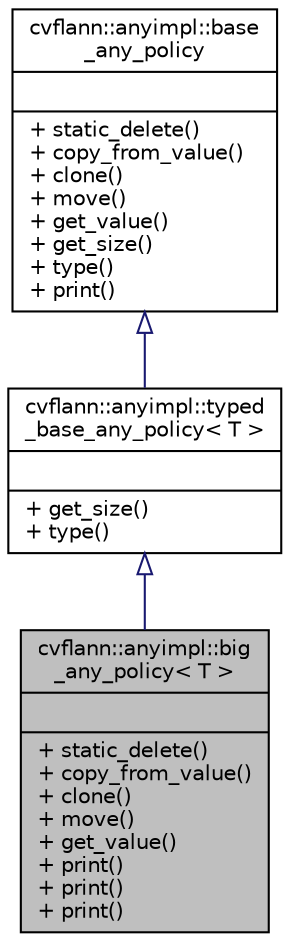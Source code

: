 digraph "cvflann::anyimpl::big_any_policy&lt; T &gt;"
{
 // LATEX_PDF_SIZE
  edge [fontname="Helvetica",fontsize="10",labelfontname="Helvetica",labelfontsize="10"];
  node [fontname="Helvetica",fontsize="10",shape=record];
  Node1 [label="{cvflann::anyimpl::big\l_any_policy\< T \>\n||+ static_delete()\l+ copy_from_value()\l+ clone()\l+ move()\l+ get_value()\l+ print()\l+ print()\l+ print()\l}",height=0.2,width=0.4,color="black", fillcolor="grey75", style="filled", fontcolor="black",tooltip=" "];
  Node2 -> Node1 [dir="back",color="midnightblue",fontsize="10",style="solid",arrowtail="onormal",fontname="Helvetica"];
  Node2 [label="{cvflann::anyimpl::typed\l_base_any_policy\< T \>\n||+ get_size()\l+ type()\l}",height=0.2,width=0.4,color="black", fillcolor="white", style="filled",URL="$structcvflann_1_1anyimpl_1_1typed__base__any__policy.html",tooltip=" "];
  Node3 -> Node2 [dir="back",color="midnightblue",fontsize="10",style="solid",arrowtail="onormal",fontname="Helvetica"];
  Node3 [label="{cvflann::anyimpl::base\l_any_policy\n||+ static_delete()\l+ copy_from_value()\l+ clone()\l+ move()\l+ get_value()\l+ get_size()\l+ type()\l+ print()\l}",height=0.2,width=0.4,color="black", fillcolor="white", style="filled",URL="$structcvflann_1_1anyimpl_1_1base__any__policy.html",tooltip=" "];
}
